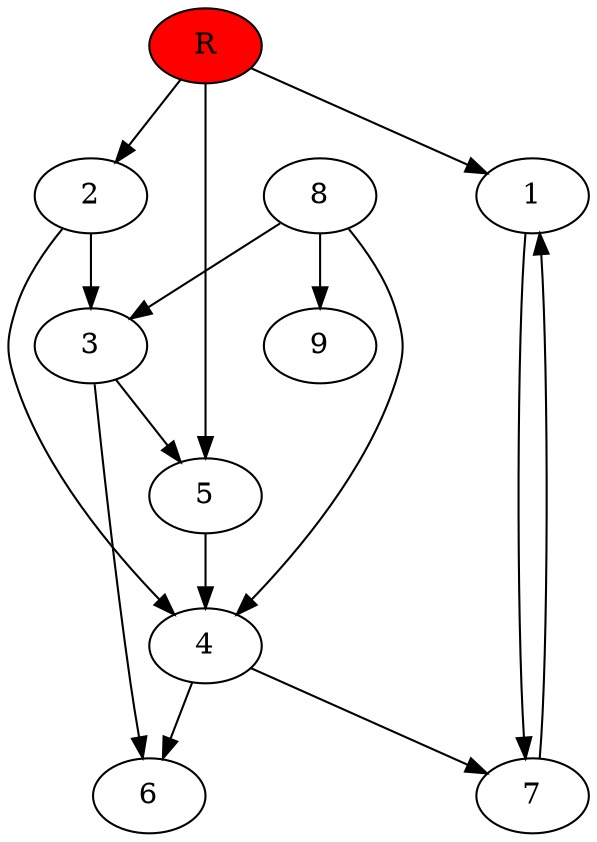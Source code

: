 digraph prb26986 {
	1
	2
	3
	4
	5
	6
	7
	8
	R [fillcolor="#ff0000" style=filled]
	1 -> 7
	2 -> 3
	2 -> 4
	3 -> 5
	3 -> 6
	4 -> 6
	4 -> 7
	5 -> 4
	7 -> 1
	8 -> 3
	8 -> 4
	8 -> 9
	R -> 1
	R -> 2
	R -> 5
}
